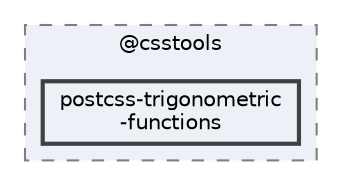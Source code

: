 digraph "pkiclassroomrescheduler/src/main/frontend/node_modules/@csstools/postcss-trigonometric-functions"
{
 // LATEX_PDF_SIZE
  bgcolor="transparent";
  edge [fontname=Helvetica,fontsize=10,labelfontname=Helvetica,labelfontsize=10];
  node [fontname=Helvetica,fontsize=10,shape=box,height=0.2,width=0.4];
  compound=true
  subgraph clusterdir_e64c7a9474e15b6f7032b6f38e6f2d22 {
    graph [ bgcolor="#edf0f7", pencolor="grey50", label="@csstools", fontname=Helvetica,fontsize=10 style="filled,dashed", URL="dir_e64c7a9474e15b6f7032b6f38e6f2d22.html",tooltip=""]
  dir_3f0c26b8cde770fe309ea156401f3801 [label="postcss-trigonometric\l-functions", fillcolor="#edf0f7", color="grey25", style="filled,bold", URL="dir_3f0c26b8cde770fe309ea156401f3801.html",tooltip=""];
  }
}
